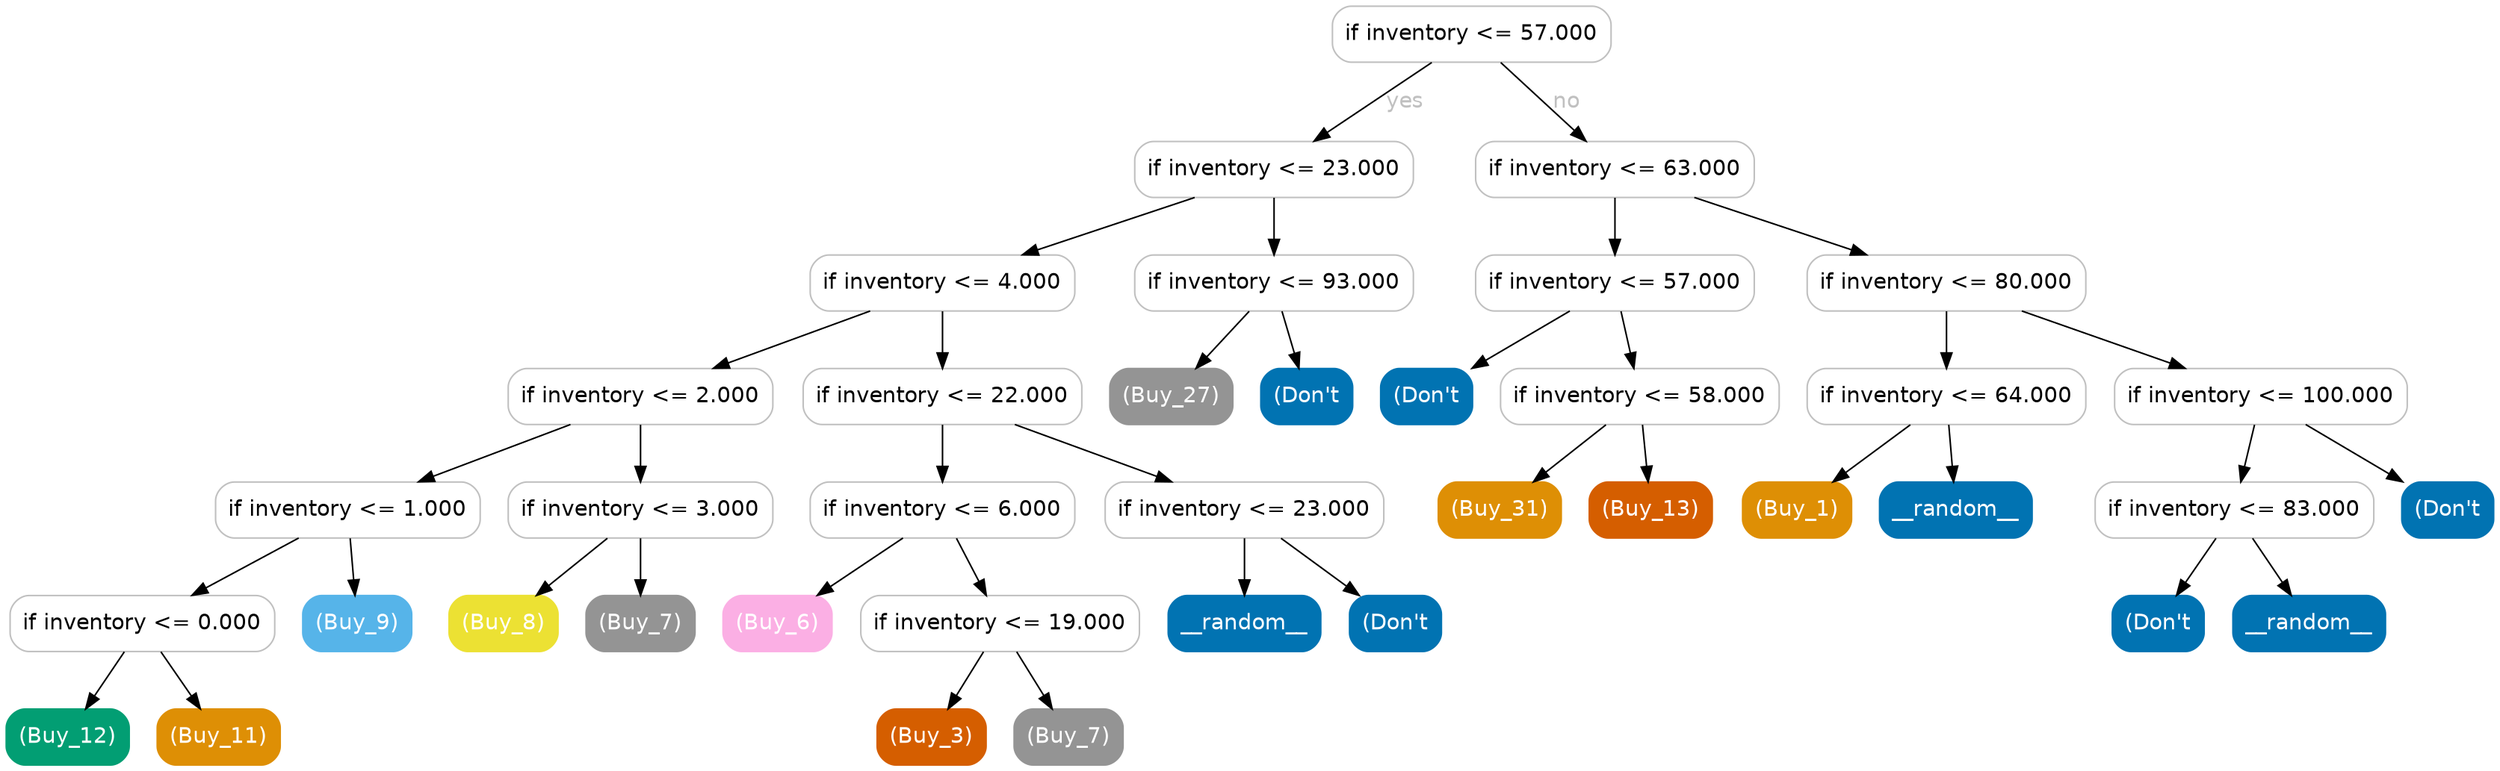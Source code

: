 digraph Tree {
	graph [bb="0,0,1598,488"];
	node [color=gray,
		fillcolor=white,
		fontname=helvetica,
		label="\N",
		shape=box,
		style="filled, rounded"
	];
	edge [fontname=helvetica];
	0	[height=0.5,
		label="if inventory <= 57.000",
		pos="941.5,470",
		width=2.4861];
	1	[height=0.5,
		label="if inventory <= 23.000",
		pos="814.5,383",
		width=2.4861];
	0 -> 1	[fontcolor=gray,
		label=yes,
		lp="899,426.5",
		pos="e,840.16,401.18 915.8,451.8 896.43,438.84 869.69,420.94 848.55,406.79"];
	24	[height=0.5,
		label="if inventory <= 63.000",
		pos="1033.5,383",
		width=2.4861];
	0 -> 24	[fontcolor=gray,
		label=no,
		lp="1002.5,426.5",
		pos="e,1014.9,401.18 960.12,451.8 973.71,439.24 992.32,422.05 1007.4,408.12"];
	2	[height=0.5,
		label="if inventory <= 4.000",
		pos="601.5,310",
		width=2.3611];
	1 -> 2	[fontcolor=gray,
		pos="e,652.84,328.11 763.48,364.99 733.14,354.88 694.47,341.99 662.52,331.34"];
	21	[height=0.5,
		label="if inventory <= 93.000",
		pos="814.5,310",
		width=2.4861];
	1 -> 21	[fontcolor=gray,
		pos="e,814.5,328.03 814.5,364.81 814.5,356.79 814.5,347.05 814.5,338.07"];
	3	[height=0.5,
		label="if inventory <= 2.000",
		pos="407.5,237",
		width=2.3611];
	2 -> 3	[fontcolor=gray,
		pos="e,454.26,255.11 555.03,291.99 527.64,281.97 492.79,269.21 463.83,258.62"];
	12	[height=0.5,
		label="if inventory <= 22.000",
		pos="601.5,237",
		width=2.4861];
	2 -> 12	[fontcolor=gray,
		pos="e,601.5,255.03 601.5,291.81 601.5,283.79 601.5,274.05 601.5,265.07"];
	4	[height=0.5,
		label="if inventory <= 1.000",
		pos="219.5,164",
		width=2.3611];
	3 -> 4	[fontcolor=gray,
		pos="e,264.81,182.11 362.47,218.99 336.04,209.01 302.44,196.32 274.46,185.76"];
	9	[height=0.5,
		label="if inventory <= 3.000",
		pos="407.5,164",
		width=2.3611];
	3 -> 9	[fontcolor=gray,
		pos="e,407.5,182.03 407.5,218.81 407.5,210.79 407.5,201.05 407.5,192.07"];
	5	[height=0.5,
		label="if inventory <= 0.000",
		pos="87.5,91",
		width=2.3611];
	4 -> 5	[fontcolor=gray,
		pos="e,119.32,109.11 187.88,145.99 169.97,136.36 147.38,124.21 128.16,113.87"];
	8	[color="#56b4e9",
		fillcolor="#56b4e9",
		fontcolor=white,
		height=0.5,
		label="(Buy_9)",
		pos="225.5,91",
		width=0.97222];
	4 -> 8	[fontcolor=gray,
		pos="e,224.06,109.03 220.95,145.81 221.63,137.79 222.45,128.05 223.21,119.07"];
	6	[color="#029e73",
		fillcolor="#029e73",
		fontcolor=white,
		height=0.5,
		label="(Buy_12)",
		pos="39.5,18",
		width=1.0972];
	5 -> 6	[fontcolor=gray,
		pos="e,51.012,36.029 75.881,72.813 70.103,64.266 63.006,53.769 56.62,44.323"];
	7	[color="#de8f05",
		fillcolor="#de8f05",
		fontcolor=white,
		height=0.5,
		label="(Buy_11)",
		pos="136.5,18",
		width=1.0972];
	5 -> 7	[fontcolor=gray,
		pos="e,124.75,36.029 99.362,72.813 105.26,64.266 112.5,53.769 119.02,44.323"];
	10	[color="#ece133",
		fillcolor="#ece133",
		fontcolor=white,
		height=0.5,
		label="(Buy_8)",
		pos="319.5,91",
		width=0.97222];
	9 -> 10	[fontcolor=gray,
		pos="e,340.61,109.03 386.2,145.81 374.85,136.66 360.72,125.26 348.4,115.32"];
	11	[color="#949494",
		fillcolor="#949494",
		fontcolor=white,
		height=0.5,
		label="(Buy_7)",
		pos="407.5,91",
		width=0.97222];
	9 -> 11	[fontcolor=gray,
		pos="e,407.5,109.03 407.5,145.81 407.5,137.79 407.5,128.05 407.5,119.07"];
	13	[height=0.5,
		label="if inventory <= 6.000",
		pos="601.5,164",
		width=2.3611];
	12 -> 13	[fontcolor=gray,
		pos="e,601.5,182.03 601.5,218.81 601.5,210.79 601.5,201.05 601.5,192.07"];
	18	[height=0.5,
		label="if inventory <= 23.000",
		pos="795.5,164",
		width=2.4861];
	12 -> 18	[fontcolor=gray,
		pos="e,748.74,182.11 647.97,218.99 675.36,208.97 710.21,196.21 739.17,185.62"];
	14	[color="#fbafe4",
		fillcolor="#fbafe4",
		fontcolor=white,
		height=0.5,
		label="(Buy_6)",
		pos="495.5,91",
		width=0.97222];
	13 -> 14	[fontcolor=gray,
		pos="e,521.05,109.11 576.11,145.99 562.18,136.67 544.73,124.97 529.63,114.86"];
	15	[height=0.5,
		label="if inventory <= 19.000",
		pos="638.5,91",
		width=2.4861];
	13 -> 15	[fontcolor=gray,
		pos="e,629.63,109.03 610.46,145.81 614.82,137.44 620.16,127.2 625,117.9"];
	16	[color="#d55e00",
		fillcolor="#d55e00",
		fontcolor=white,
		height=0.5,
		label="(Buy_3)",
		pos="594.5,18",
		width=0.97222];
	15 -> 16	[fontcolor=gray,
		pos="e,605.05,36.029 627.85,72.813 622.61,64.353 616.18,53.984 610.37,44.612"];
	17	[color="#949494",
		fillcolor="#949494",
		fontcolor=white,
		height=0.5,
		label="(Buy_7)",
		pos="682.5,18",
		width=0.97222];
	15 -> 17	[fontcolor=gray,
		pos="e,671.95,36.029 649.15,72.813 654.39,64.353 660.82,53.984 666.63,44.612"];
	19	[color="#0173b2",
		fillcolor="#0173b2",
		fontcolor=white,
		height=0.5,
		label=__random__,
		pos="795.5,91",
		width=1.3611];
	18 -> 19	[fontcolor=gray,
		pos="e,795.5,109.03 795.5,145.81 795.5,137.79 795.5,128.05 795.5,119.07"];
	20	[color="#0173b2",
		fillcolor="#0173b2",
		fontcolor=white,
		height=0.5,
		label="(Don't",
		pos="892.5,91",
		width=0.81944];
	18 -> 20	[fontcolor=gray,
		pos="e,869.24,109.03 818.98,145.81 831.61,136.57 847.36,125.04 861.03,115.03"];
	22	[color="#949494",
		fillcolor="#949494",
		fontcolor=white,
		height=0.5,
		label="(Buy_27)",
		pos="748.5,237",
		width=1.0972];
	21 -> 22	[fontcolor=gray,
		pos="e,764.33,255.03 798.52,291.81 790.34,283 780.22,272.13 771.24,262.46"];
	23	[color="#0173b2",
		fillcolor="#0173b2",
		fontcolor=white,
		height=0.5,
		label="(Don't",
		pos="835.5,237",
		width=0.81944];
	21 -> 23	[fontcolor=gray,
		pos="e,830.46,255.03 819.58,291.81 821.98,283.7 824.9,273.84 827.58,264.78"];
	25	[height=0.5,
		label="if inventory <= 57.000",
		pos="1033.5,310",
		width=2.4861];
	24 -> 25	[fontcolor=gray,
		pos="e,1033.5,328.03 1033.5,364.81 1033.5,356.79 1033.5,347.05 1033.5,338.07"];
	30	[height=0.5,
		label="if inventory <= 80.000",
		pos="1246.5,310",
		width=2.4861];
	24 -> 30	[fontcolor=gray,
		pos="e,1195.2,328.11 1084.5,364.99 1114.9,354.88 1153.5,341.99 1185.5,331.34"];
	26	[color="#0173b2",
		fillcolor="#0173b2",
		fontcolor=white,
		height=0.5,
		label="(Don't",
		pos="912.5,237",
		width=0.81944];
	25 -> 26	[fontcolor=gray,
		pos="e,941.67,255.11 1004.5,291.99 988.32,282.49 967.95,270.54 950.49,260.29"];
	27	[height=0.5,
		label="if inventory <= 58.000",
		pos="1049.5,237",
		width=2.4861];
	25 -> 27	[fontcolor=gray,
		pos="e,1045.7,255.03 1037.4,291.81 1039.2,283.79 1041.4,274.05 1043.4,265.07"];
	28	[color="#de8f05",
		fillcolor="#de8f05",
		fontcolor=white,
		height=0.5,
		label="(Buy_31)",
		pos="959.5,164",
		width=1.0972];
	27 -> 28	[fontcolor=gray,
		pos="e,981.09,182.03 1027.7,218.81 1016.1,209.66 1001.7,198.26 989.06,188.32"];
	29	[color="#d55e00",
		fillcolor="#d55e00",
		fontcolor=white,
		height=0.5,
		label="(Buy_13)",
		pos="1056.5,164",
		width=1.0972];
	27 -> 29	[fontcolor=gray,
		pos="e,1054.8,182.03 1051.2,218.81 1052,210.79 1052.9,201.05 1053.8,192.07"];
	31	[height=0.5,
		label="if inventory <= 64.000",
		pos="1246.5,237",
		width=2.4861];
	30 -> 31	[fontcolor=gray,
		pos="e,1246.5,255.03 1246.5,291.81 1246.5,283.79 1246.5,274.05 1246.5,265.07"];
	34	[height=0.5,
		label="if inventory <= 100.000",
		pos="1448.5,237",
		width=2.6111];
	30 -> 34	[fontcolor=gray,
		pos="e,1399.8,255.11 1294.9,291.99 1323.5,281.92 1360,269.1 1390.2,258.48"];
	32	[color="#de8f05",
		fillcolor="#de8f05",
		fontcolor=white,
		height=0.5,
		label="(Buy_1)",
		pos="1150.5,164",
		width=0.97222];
	31 -> 32	[fontcolor=gray,
		pos="e,1173.5,182.03 1223.3,218.81 1210.8,209.57 1195.2,198.04 1181.6,188.03"];
	33	[color="#0173b2",
		fillcolor="#0173b2",
		fontcolor=white,
		height=0.5,
		label=__random__,
		pos="1252.5,164",
		width=1.3611];
	31 -> 33	[fontcolor=gray,
		pos="e,1251.1,182.03 1248,218.81 1248.6,210.79 1249.5,201.05 1250.2,192.07"];
	35	[height=0.5,
		label="if inventory <= 83.000",
		pos="1431.5,164",
		width=2.4861];
	34 -> 35	[fontcolor=gray,
		pos="e,1435.6,182.03 1444.4,218.81 1442.4,210.7 1440.1,200.84 1437.9,191.78"];
	38	[color="#0173b2",
		fillcolor="#0173b2",
		fontcolor=white,
		height=0.5,
		label="(Don't",
		pos="1568.5,164",
		width=0.81944];
	34 -> 38	[fontcolor=gray,
		pos="e,1539.6,182.11 1477.2,218.99 1493.3,209.49 1513.5,197.54 1530.8,187.29"];
	36	[color="#0173b2",
		fillcolor="#0173b2",
		fontcolor=white,
		height=0.5,
		label="(Don't",
		pos="1382.5,91",
		width=0.81944];
	35 -> 36	[fontcolor=gray,
		pos="e,1394.3,109.03 1419.6,145.81 1413.7,137.27 1406.5,126.77 1400,117.32"];
	37	[color="#0173b2",
		fillcolor="#0173b2",
		fontcolor=white,
		height=0.5,
		label=__random__,
		pos="1479.5,91",
		width=1.3611];
	35 -> 37	[fontcolor=gray,
		pos="e,1468,109.03 1443.1,145.81 1448.9,137.27 1456,126.77 1462.4,117.32"];
}
